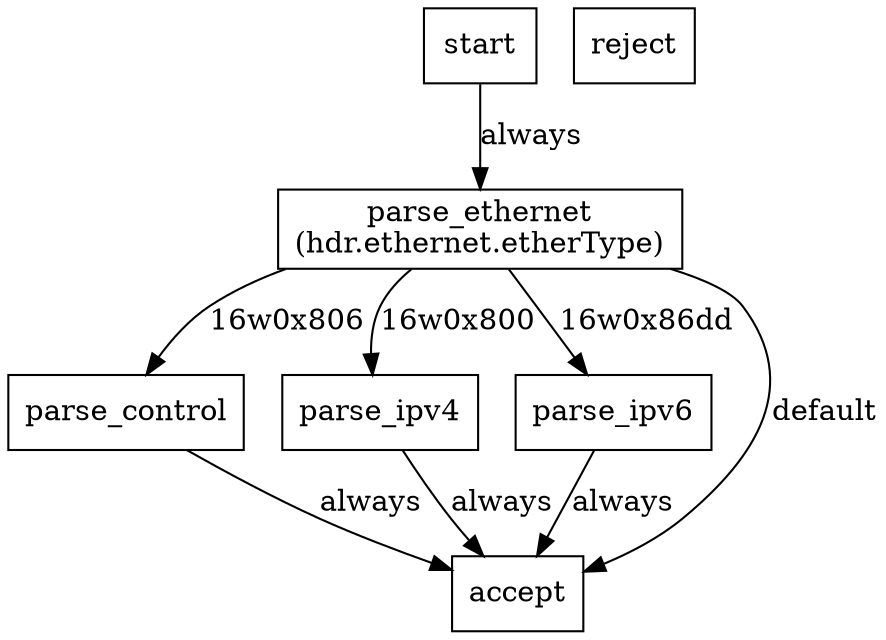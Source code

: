 digraph ParserImpl{
parse_control [shape=rectangle,label="parse_control"]
parse_ethernet [shape=rectangle,label="parse_ethernet
(hdr.ethernet.etherType)"]
parse_ipv4 [shape=rectangle,label="parse_ipv4"]
parse_ipv6 [shape=rectangle,label="parse_ipv6"]
start [shape=rectangle,label="start"]
accept [shape=rectangle,label="accept"]
reject [shape=rectangle,label="reject"]
parse_control -> accept [label="always"]
parse_ethernet -> parse_ipv4 [label="16w0x800"]
parse_ethernet -> parse_ipv6 [label="16w0x86dd"]
parse_ethernet -> parse_control [label="16w0x806"]
parse_ethernet -> accept [label="default"]
parse_ipv4 -> accept [label="always"]
parse_ipv6 -> accept [label="always"]
start -> parse_ethernet [label="always"]
}
